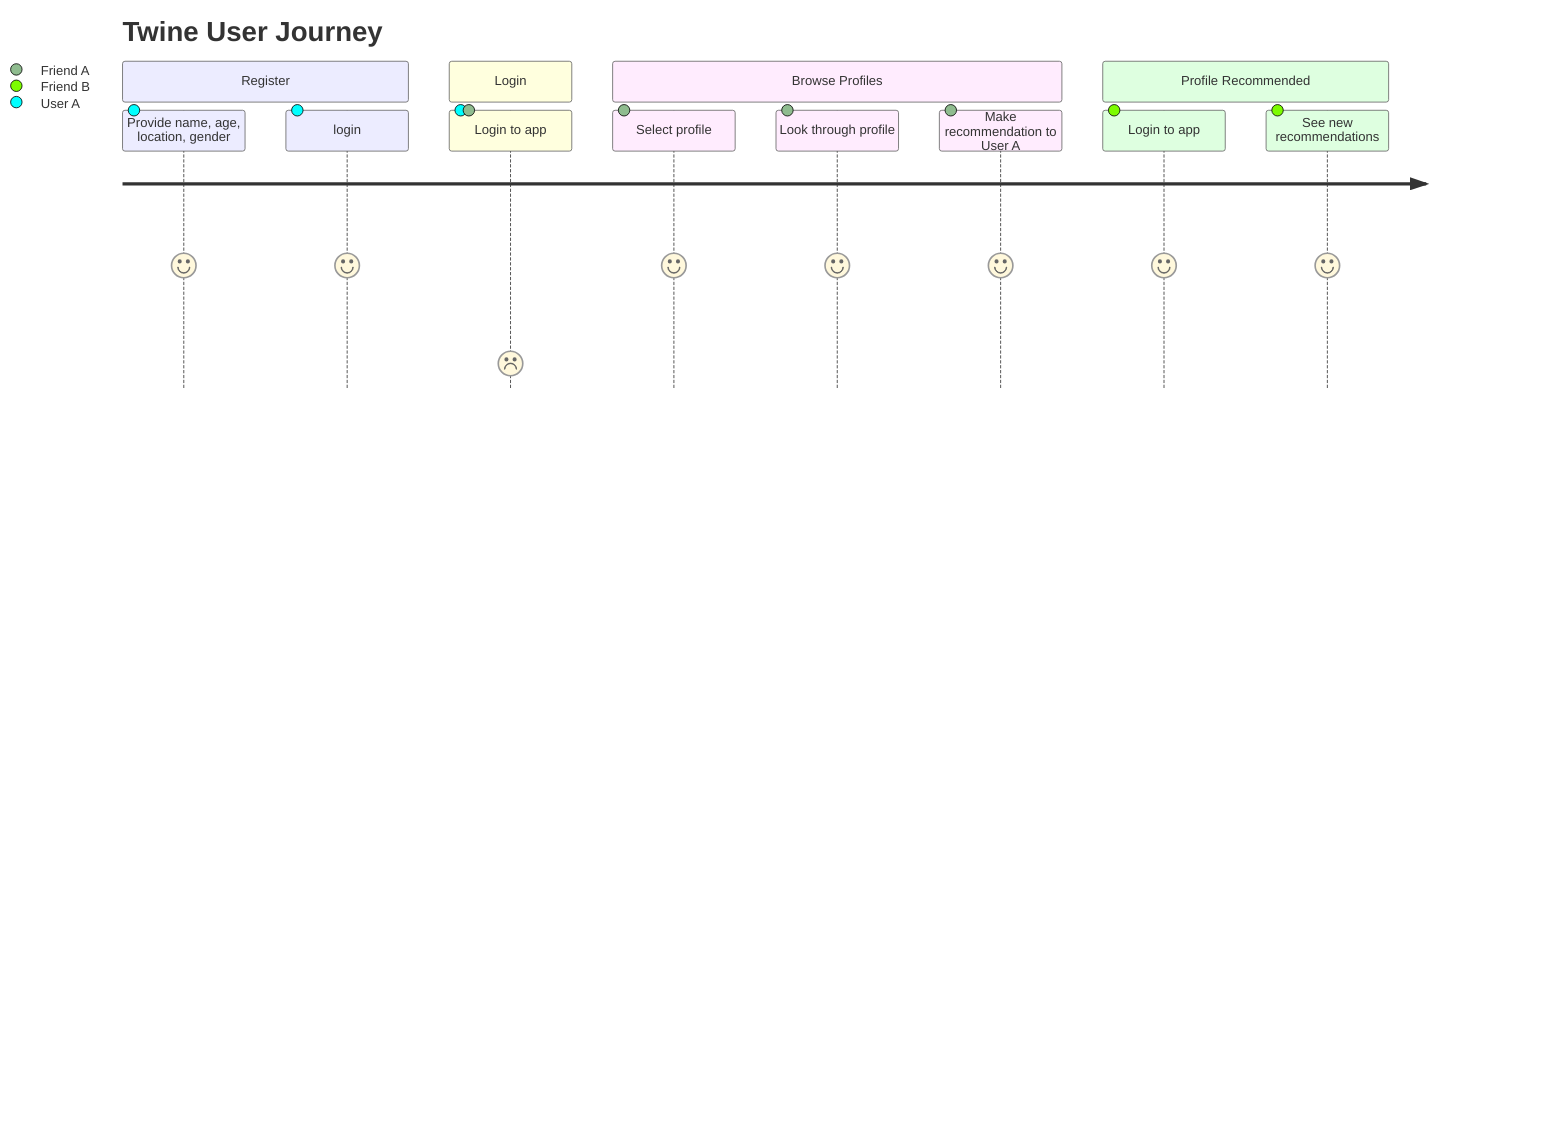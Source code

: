 journey
    title Twine User Journey
    section Register
      Provide name, age, location, gender: 5 : User A
      login: 5: User A
    section Login
      Login to app: 1: User A, Friend A
    section Browse Profiles
      Select profile: 5: Friend A
      Look through profile: 5: Friend A
      Make recommendation to User A: 5: Friend A
    section Profile Recommended
      Login to app: 5: Friend B
      See new recommendations: 5: Friend B